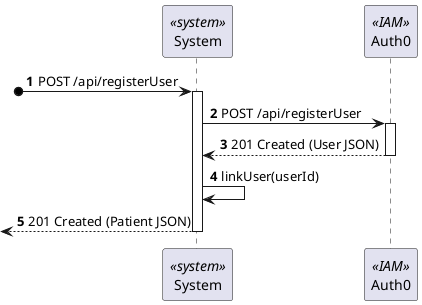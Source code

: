 @startuml process-view
autonumber
participant SYS as "System" <<system>>
participant Auth0 as "Auth0" <<IAM>>
?o-> SYS : POST /api/registerUser
activate SYS
SYS -> Auth0 : POST /api/registerUser
activate Auth0
Auth0 --> SYS : 201 Created (User JSON)
deactivate Auth0
SYS->SYS : linkUser(userId)
<-- SYS : 201 Created (Patient JSON)
deactivate SYS

@enduml